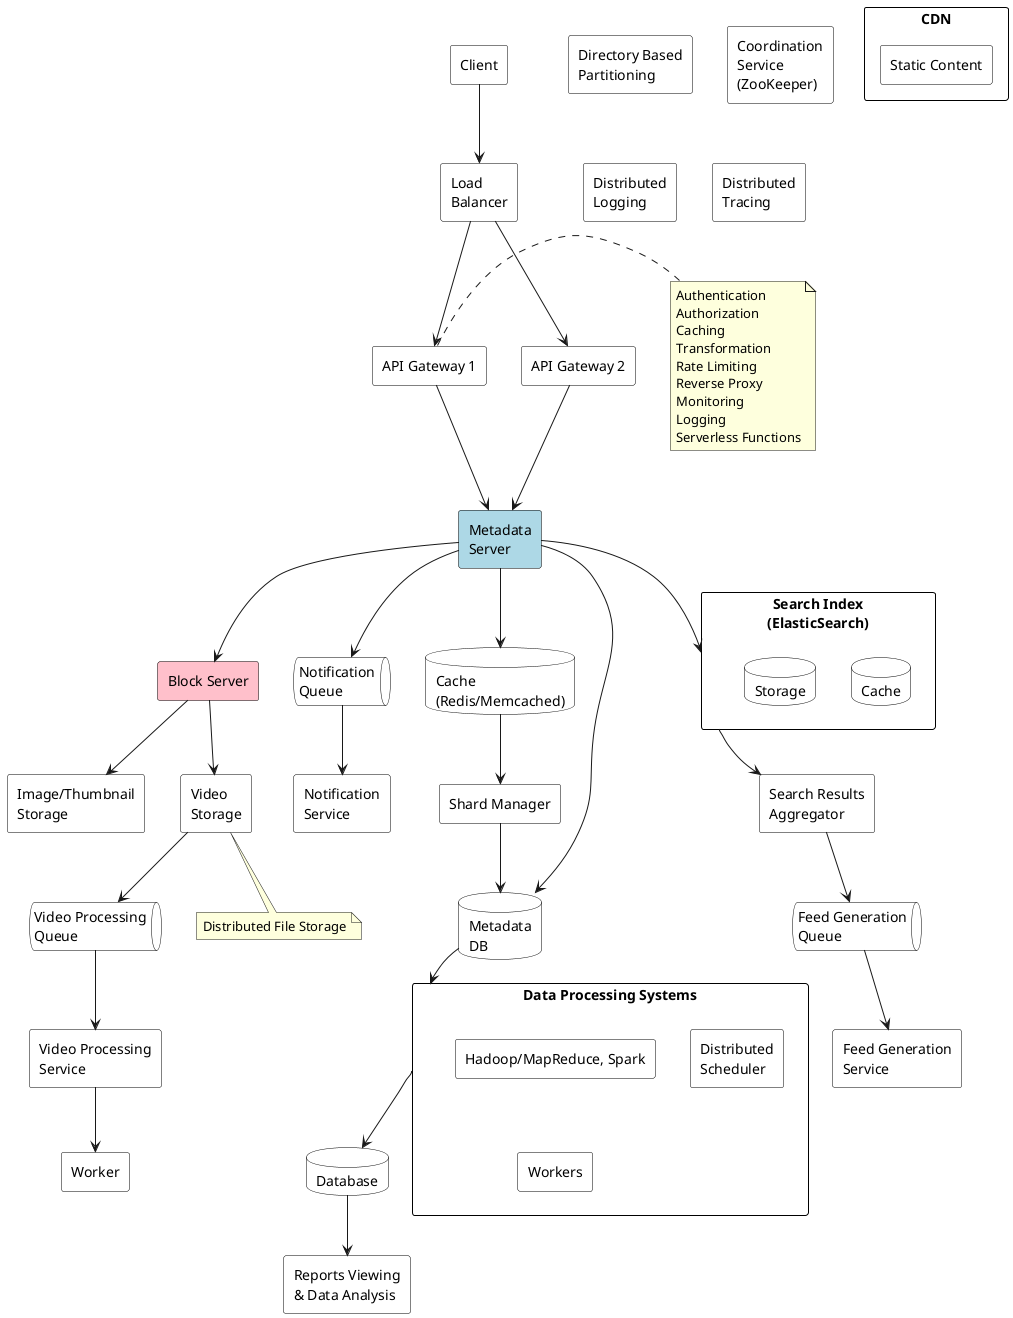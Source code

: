 @startuml

!define RECTANGLE class
hide class circle
hide class methods
hide class attributes

skinparam rectangle {
    BorderColor black
    BackgroundColor white
}

skinparam database {
    BorderColor black
    BackgroundColor white
}

skinparam queue {
    BorderColor black
    BackgroundColor white
}

' Client and Load Balancer
rectangle Client
rectangle "Load\nBalancer" as LB

' API Gateway and Services
rectangle "API Gateway 1" as API1
rectangle "API Gateway 2" as API2
note right of API1
    Authentication
    Authorization
    Caching
    Transformation
    Rate Limiting
    Reverse Proxy
    Monitoring
    Logging
    Serverless Functions
end note

' CDN
rectangle CDN {
    rectangle "Static Content"
}

' Core Services
rectangle "Metadata\nServer" as MetadataServer #LightBlue
rectangle "Block Server" as BlockServer #Pink

' Storage Components
rectangle "Search Index\n(ElasticSearch)" as SearchIndex {
    database Cache
    database Storage
}

' Queue Systems
queue "Notification\nQueue" as NotificationQueue
queue "Feed Generation\nQueue" as FeedQueue
queue "Video Processing\nQueue" as VideoQueue

' Services
rectangle "Notification\nService" as NotificationService
rectangle "Search Results\nAggregator" as SearchAggregator
rectangle "Feed Generation\nService" as FeedService
rectangle "Video Processing\nService" as VideoProcessingService
rectangle Worker

' Storage Systems
rectangle "Image/Thumbnail\nStorage" as ImageStorage
rectangle "Video\nStorage" as VideoStorage
note bottom: Distributed File Storage

' Caching and Database
database "Cache\n(Redis/Memcached)" as CacheSystem
database "Metadata\nDB" as MetadataDB
rectangle "Directory Based\nPartitioning" as Partitioning
rectangle "Shard Manager" as ShardManager

' Data Processing
rectangle "Data Processing Systems" as DataProcessing {
    rectangle "(Hadoop/MapReduce, Spark)"
    rectangle "Distributed\nScheduler" as Scheduler
    rectangle Workers
}

' Monitoring and Support Systems
rectangle "Coordination\nService\n(ZooKeeper)" as Coordinator
rectangle "Distributed\nLogging" as Logging
rectangle "Distributed\nTracing" as Tracing
rectangle "Reports Viewing\n& Data Analysis" as Reports
database Database

' Connections
Client --> LB
LB --> API1
LB --> API2
API1 --> MetadataServer
API2 --> MetadataServer
MetadataServer --> BlockServer
MetadataServer --> CacheSystem
MetadataServer --> NotificationQueue
NotificationQueue --> NotificationService
MetadataServer --> SearchIndex
SearchIndex --> SearchAggregator
SearchAggregator --> FeedQueue
FeedQueue --> FeedService
BlockServer --> ImageStorage
BlockServer --> VideoStorage
VideoStorage --> VideoQueue
VideoQueue --> VideoProcessingService
VideoProcessingService --> Worker
MetadataServer --> MetadataDB
CacheSystem --> ShardManager
ShardManager --> MetadataDB
MetadataDB --> DataProcessing
DataProcessing --> Database
Database --> Reports

@enduml